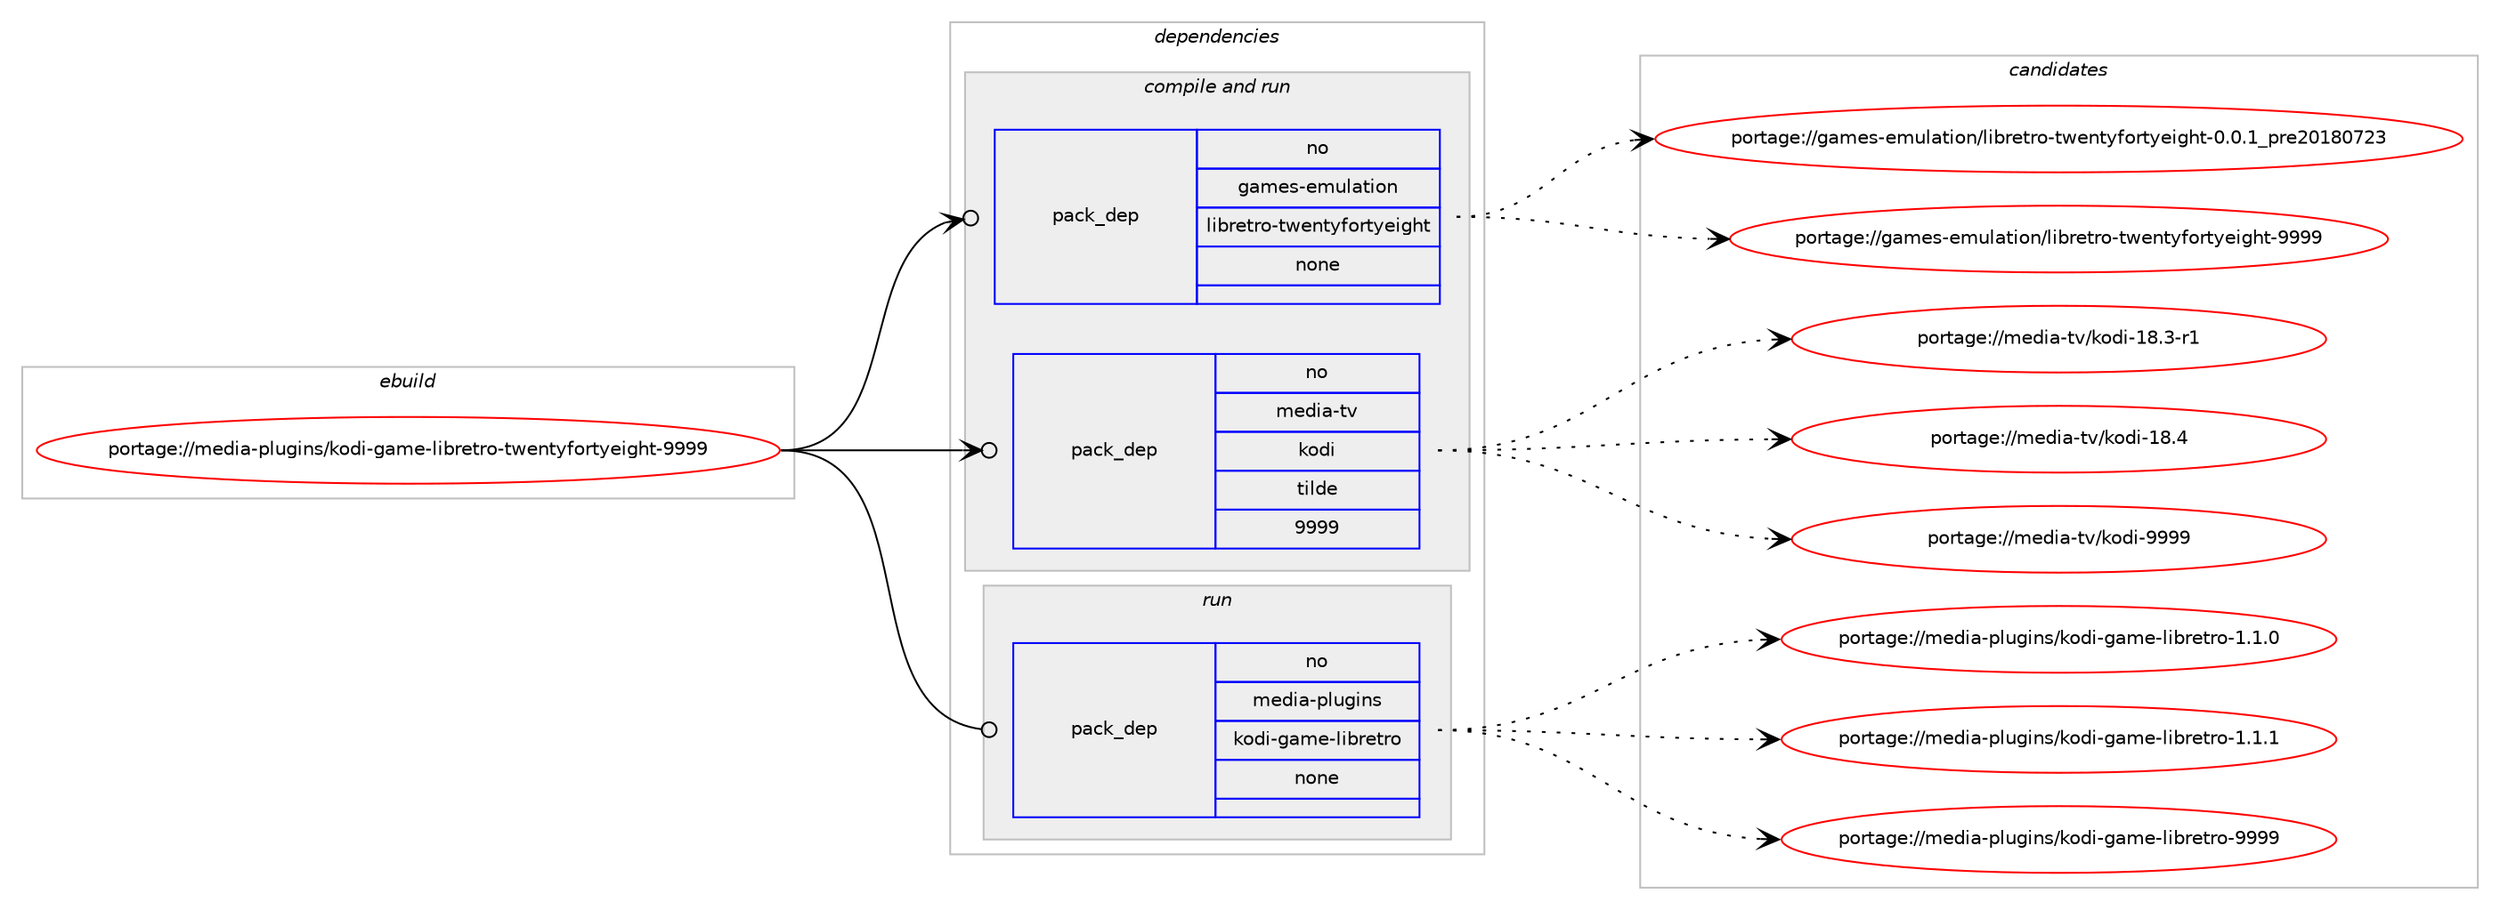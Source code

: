 digraph prolog {

# *************
# Graph options
# *************

newrank=true;
concentrate=true;
compound=true;
graph [rankdir=LR,fontname=Helvetica,fontsize=10,ranksep=1.5];#, ranksep=2.5, nodesep=0.2];
edge  [arrowhead=vee];
node  [fontname=Helvetica,fontsize=10];

# **********
# The ebuild
# **********

subgraph cluster_leftcol {
color=gray;
rank=same;
label=<<i>ebuild</i>>;
id [label="portage://media-plugins/kodi-game-libretro-twentyfortyeight-9999", color=red, width=4, href="../media-plugins/kodi-game-libretro-twentyfortyeight-9999.svg"];
}

# ****************
# The dependencies
# ****************

subgraph cluster_midcol {
color=gray;
label=<<i>dependencies</i>>;
subgraph cluster_compile {
fillcolor="#eeeeee";
style=filled;
label=<<i>compile</i>>;
}
subgraph cluster_compileandrun {
fillcolor="#eeeeee";
style=filled;
label=<<i>compile and run</i>>;
subgraph pack240177 {
dependency327185 [label=<<TABLE BORDER="0" CELLBORDER="1" CELLSPACING="0" CELLPADDING="4" WIDTH="220"><TR><TD ROWSPAN="6" CELLPADDING="30">pack_dep</TD></TR><TR><TD WIDTH="110">no</TD></TR><TR><TD>games-emulation</TD></TR><TR><TD>libretro-twentyfortyeight</TD></TR><TR><TD>none</TD></TR><TR><TD></TD></TR></TABLE>>, shape=none, color=blue];
}
id:e -> dependency327185:w [weight=20,style="solid",arrowhead="odotvee"];
subgraph pack240178 {
dependency327186 [label=<<TABLE BORDER="0" CELLBORDER="1" CELLSPACING="0" CELLPADDING="4" WIDTH="220"><TR><TD ROWSPAN="6" CELLPADDING="30">pack_dep</TD></TR><TR><TD WIDTH="110">no</TD></TR><TR><TD>media-tv</TD></TR><TR><TD>kodi</TD></TR><TR><TD>tilde</TD></TR><TR><TD>9999</TD></TR></TABLE>>, shape=none, color=blue];
}
id:e -> dependency327186:w [weight=20,style="solid",arrowhead="odotvee"];
}
subgraph cluster_run {
fillcolor="#eeeeee";
style=filled;
label=<<i>run</i>>;
subgraph pack240179 {
dependency327187 [label=<<TABLE BORDER="0" CELLBORDER="1" CELLSPACING="0" CELLPADDING="4" WIDTH="220"><TR><TD ROWSPAN="6" CELLPADDING="30">pack_dep</TD></TR><TR><TD WIDTH="110">no</TD></TR><TR><TD>media-plugins</TD></TR><TR><TD>kodi-game-libretro</TD></TR><TR><TD>none</TD></TR><TR><TD></TD></TR></TABLE>>, shape=none, color=blue];
}
id:e -> dependency327187:w [weight=20,style="solid",arrowhead="odot"];
}
}

# **************
# The candidates
# **************

subgraph cluster_choices {
rank=same;
color=gray;
label=<<i>candidates</i>>;

subgraph choice240177 {
color=black;
nodesep=1;
choiceportage103971091011154510110911710897116105111110471081059811410111611411145116119101110116121102111114116121101105103104116454846484649951121141015048495648555051 [label="portage://games-emulation/libretro-twentyfortyeight-0.0.1_pre20180723", color=red, width=4,href="../games-emulation/libretro-twentyfortyeight-0.0.1_pre20180723.svg"];
choiceportage1039710910111545101109117108971161051111104710810598114101116114111451161191011101161211021111141161211011051031041164557575757 [label="portage://games-emulation/libretro-twentyfortyeight-9999", color=red, width=4,href="../games-emulation/libretro-twentyfortyeight-9999.svg"];
dependency327185:e -> choiceportage103971091011154510110911710897116105111110471081059811410111611411145116119101110116121102111114116121101105103104116454846484649951121141015048495648555051:w [style=dotted,weight="100"];
dependency327185:e -> choiceportage1039710910111545101109117108971161051111104710810598114101116114111451161191011101161211021111141161211011051031041164557575757:w [style=dotted,weight="100"];
}
subgraph choice240178 {
color=black;
nodesep=1;
choiceportage10910110010597451161184710711110010545495646514511449 [label="portage://media-tv/kodi-18.3-r1", color=red, width=4,href="../media-tv/kodi-18.3-r1.svg"];
choiceportage1091011001059745116118471071111001054549564652 [label="portage://media-tv/kodi-18.4", color=red, width=4,href="../media-tv/kodi-18.4.svg"];
choiceportage1091011001059745116118471071111001054557575757 [label="portage://media-tv/kodi-9999", color=red, width=4,href="../media-tv/kodi-9999.svg"];
dependency327186:e -> choiceportage10910110010597451161184710711110010545495646514511449:w [style=dotted,weight="100"];
dependency327186:e -> choiceportage1091011001059745116118471071111001054549564652:w [style=dotted,weight="100"];
dependency327186:e -> choiceportage1091011001059745116118471071111001054557575757:w [style=dotted,weight="100"];
}
subgraph choice240179 {
color=black;
nodesep=1;
choiceportage10910110010597451121081171031051101154710711110010545103971091014510810598114101116114111454946494648 [label="portage://media-plugins/kodi-game-libretro-1.1.0", color=red, width=4,href="../media-plugins/kodi-game-libretro-1.1.0.svg"];
choiceportage10910110010597451121081171031051101154710711110010545103971091014510810598114101116114111454946494649 [label="portage://media-plugins/kodi-game-libretro-1.1.1", color=red, width=4,href="../media-plugins/kodi-game-libretro-1.1.1.svg"];
choiceportage109101100105974511210811710310511011547107111100105451039710910145108105981141011161141114557575757 [label="portage://media-plugins/kodi-game-libretro-9999", color=red, width=4,href="../media-plugins/kodi-game-libretro-9999.svg"];
dependency327187:e -> choiceportage10910110010597451121081171031051101154710711110010545103971091014510810598114101116114111454946494648:w [style=dotted,weight="100"];
dependency327187:e -> choiceportage10910110010597451121081171031051101154710711110010545103971091014510810598114101116114111454946494649:w [style=dotted,weight="100"];
dependency327187:e -> choiceportage109101100105974511210811710310511011547107111100105451039710910145108105981141011161141114557575757:w [style=dotted,weight="100"];
}
}

}
